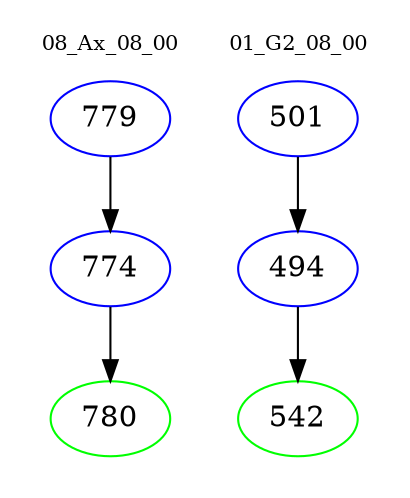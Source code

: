 digraph{
subgraph cluster_0 {
color = white
label = "08_Ax_08_00";
fontsize=10;
T0_779 [label="779", color="blue"]
T0_779 -> T0_774 [color="black"]
T0_774 [label="774", color="blue"]
T0_774 -> T0_780 [color="black"]
T0_780 [label="780", color="green"]
}
subgraph cluster_1 {
color = white
label = "01_G2_08_00";
fontsize=10;
T1_501 [label="501", color="blue"]
T1_501 -> T1_494 [color="black"]
T1_494 [label="494", color="blue"]
T1_494 -> T1_542 [color="black"]
T1_542 [label="542", color="green"]
}
}
